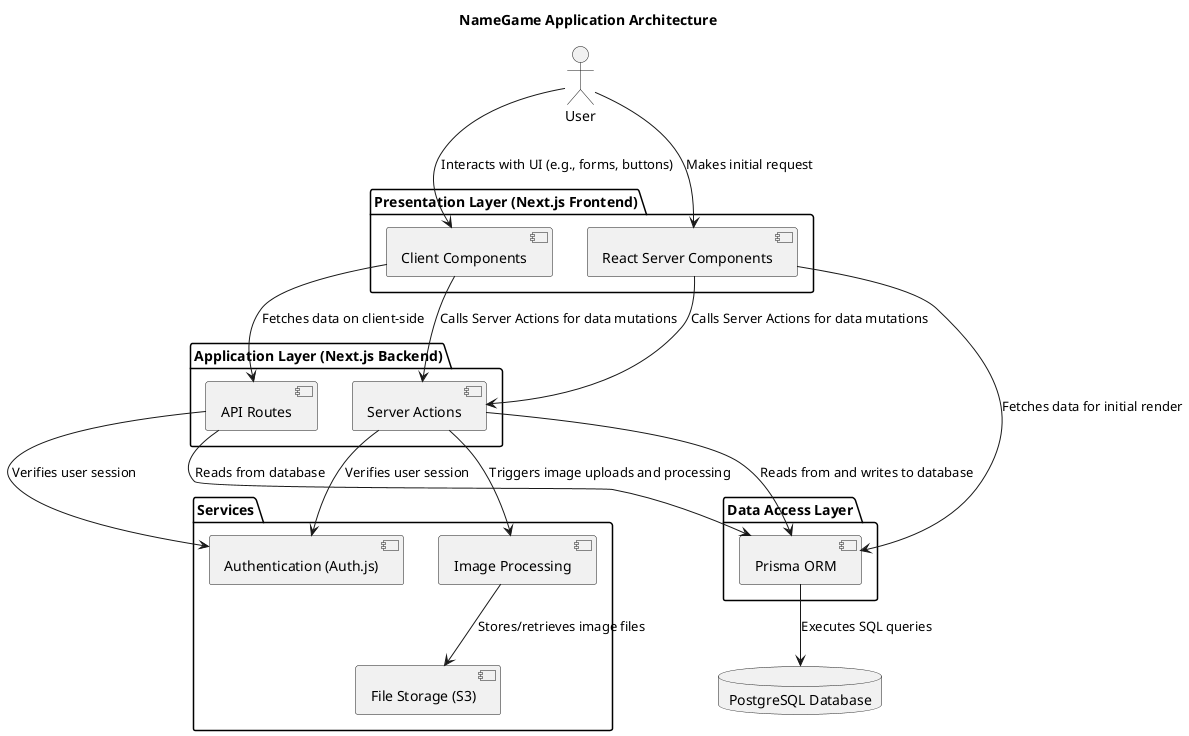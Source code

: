 @startuml NameGameArchitecture

title NameGame Application Architecture

actor User

package "Presentation Layer (Next.js Frontend)" {
  [React Server Components] as RSC
  [Client Components] as CC
}

package "Application Layer (Next.js Backend)" {
  [Server Actions] as Actions
  [API Routes] as API
}

package "Services" {
  [Authentication (Auth.js)] as Auth
  [Image Processing] as ImageService
  [File Storage (S3)] as Storage
}

package "Data Access Layer" {
  [Prisma ORM] as Prisma
}

database "PostgreSQL Database" as DB

User --> RSC: Makes initial request
User --> CC: Interacts with UI (e.g., forms, buttons)

RSC --> Actions: Calls Server Actions for data mutations
RSC --> Prisma: Fetches data for initial render
CC --> Actions: Calls Server Actions for data mutations
CC --> API: Fetches data on client-side

Actions --> Prisma: Reads from and writes to database
API --> Prisma: Reads from database

Actions --> Auth: Verifies user session
API --> Auth: Verifies user session

Actions --> ImageService: Triggers image uploads and processing
ImageService --> Storage: Stores/retrieves image files

Prisma --> DB: Executes SQL queries

@enduml